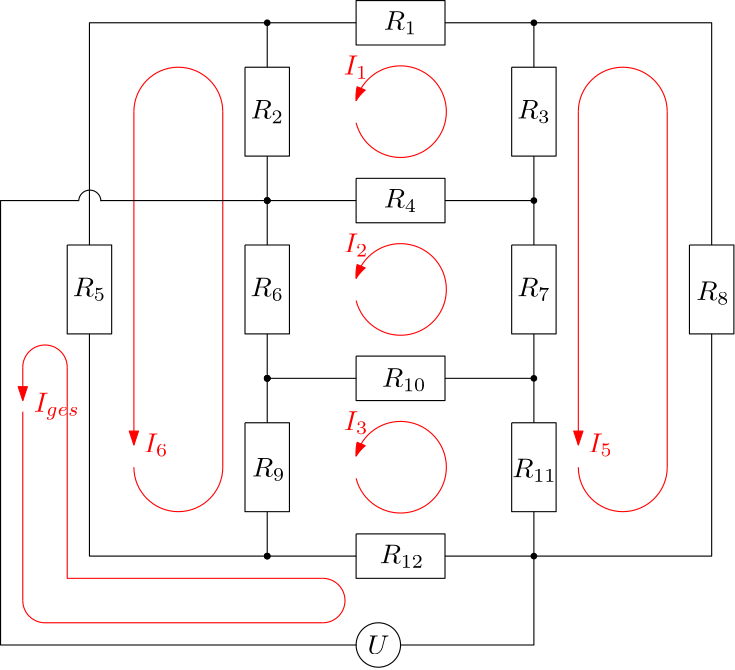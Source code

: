 <?xml version="1.0"?>
<!DOCTYPE ipe SYSTEM "ipe.dtd">
<ipe version="70005" creator="Ipe 7.1.5">
<info created="D:20140603191800" modified="D:20140603205924"/>
<ipestyle name="basic">
<symbol name="arrow/arc(spx)">
<path stroke="sym-stroke" fill="sym-stroke" pen="sym-pen">
0 0 m
-1 0.333 l
-1 -0.333 l
h
</path>
</symbol>
<symbol name="arrow/farc(spx)">
<path stroke="sym-stroke" fill="white" pen="sym-pen">
0 0 m
-1 0.333 l
-1 -0.333 l
h
</path>
</symbol>
<symbol name="mark/circle(sx)" transformations="translations">
<path fill="sym-stroke">
0.6 0 0 0.6 0 0 e
0.4 0 0 0.4 0 0 e
</path>
</symbol>
<symbol name="mark/disk(sx)" transformations="translations">
<path fill="sym-stroke">
0.6 0 0 0.6 0 0 e
</path>
</symbol>
<symbol name="mark/fdisk(sfx)" transformations="translations">
<group>
<path fill="sym-fill">
0.5 0 0 0.5 0 0 e
</path>
<path fill="sym-stroke" fillrule="eofill">
0.6 0 0 0.6 0 0 e
0.4 0 0 0.4 0 0 e
</path>
</group>
</symbol>
<symbol name="mark/box(sx)" transformations="translations">
<path fill="sym-stroke" fillrule="eofill">
-0.6 -0.6 m
0.6 -0.6 l
0.6 0.6 l
-0.6 0.6 l
h
-0.4 -0.4 m
0.4 -0.4 l
0.4 0.4 l
-0.4 0.4 l
h
</path>
</symbol>
<symbol name="mark/square(sx)" transformations="translations">
<path fill="sym-stroke">
-0.6 -0.6 m
0.6 -0.6 l
0.6 0.6 l
-0.6 0.6 l
h
</path>
</symbol>
<symbol name="mark/fsquare(sfx)" transformations="translations">
<group>
<path fill="sym-fill">
-0.5 -0.5 m
0.5 -0.5 l
0.5 0.5 l
-0.5 0.5 l
h
</path>
<path fill="sym-stroke" fillrule="eofill">
-0.6 -0.6 m
0.6 -0.6 l
0.6 0.6 l
-0.6 0.6 l
h
-0.4 -0.4 m
0.4 -0.4 l
0.4 0.4 l
-0.4 0.4 l
h
</path>
</group>
</symbol>
<symbol name="mark/cross(sx)" transformations="translations">
<group>
<path fill="sym-stroke">
-0.43 -0.57 m
0.57 0.43 l
0.43 0.57 l
-0.57 -0.43 l
h
</path>
<path fill="sym-stroke">
-0.43 0.57 m
0.57 -0.43 l
0.43 -0.57 l
-0.57 0.43 l
h
</path>
</group>
</symbol>
<symbol name="arrow/fnormal(spx)">
<path stroke="sym-stroke" fill="white" pen="sym-pen">
0 0 m
-1 0.333 l
-1 -0.333 l
h
</path>
</symbol>
<symbol name="arrow/pointed(spx)">
<path stroke="sym-stroke" fill="sym-stroke" pen="sym-pen">
0 0 m
-1 0.333 l
-0.8 0 l
-1 -0.333 l
h
</path>
</symbol>
<symbol name="arrow/fpointed(spx)">
<path stroke="sym-stroke" fill="white" pen="sym-pen">
0 0 m
-1 0.333 l
-0.8 0 l
-1 -0.333 l
h
</path>
</symbol>
<symbol name="arrow/linear(spx)">
<path stroke="sym-stroke" pen="sym-pen">
-1 0.333 m
0 0 l
-1 -0.333 l
</path>
</symbol>
<symbol name="arrow/fdouble(spx)">
<path stroke="sym-stroke" fill="white" pen="sym-pen">
0 0 m
-1 0.333 l
-1 -0.333 l
h
-1 0 m
-2 0.333 l
-2 -0.333 l
h
</path>
</symbol>
<symbol name="arrow/double(spx)">
<path stroke="sym-stroke" fill="sym-stroke" pen="sym-pen">
0 0 m
-1 0.333 l
-1 -0.333 l
h
-1 0 m
-2 0.333 l
-2 -0.333 l
h
</path>
</symbol>
<pen name="heavier" value="0.8"/>
<pen name="fat" value="1.2"/>
<pen name="ultrafat" value="2"/>
<symbolsize name="large" value="5"/>
<symbolsize name="small" value="2"/>
<symbolsize name="tiny" value="1.1"/>
<arrowsize name="large" value="10"/>
<arrowsize name="small" value="5"/>
<arrowsize name="tiny" value="3"/>
<color name="red" value="1 0 0"/>
<color name="green" value="0 1 0"/>
<color name="blue" value="0 0 1"/>
<color name="yellow" value="1 1 0"/>
<color name="orange" value="1 0.647 0"/>
<color name="gold" value="1 0.843 0"/>
<color name="purple" value="0.627 0.125 0.941"/>
<color name="gray" value="0.745"/>
<color name="brown" value="0.647 0.165 0.165"/>
<color name="navy" value="0 0 0.502"/>
<color name="pink" value="1 0.753 0.796"/>
<color name="seagreen" value="0.18 0.545 0.341"/>
<color name="turquoise" value="0.251 0.878 0.816"/>
<color name="violet" value="0.933 0.51 0.933"/>
<color name="darkblue" value="0 0 0.545"/>
<color name="darkcyan" value="0 0.545 0.545"/>
<color name="darkgray" value="0.663"/>
<color name="darkgreen" value="0 0.392 0"/>
<color name="darkmagenta" value="0.545 0 0.545"/>
<color name="darkorange" value="1 0.549 0"/>
<color name="darkred" value="0.545 0 0"/>
<color name="lightblue" value="0.678 0.847 0.902"/>
<color name="lightcyan" value="0.878 1 1"/>
<color name="lightgray" value="0.827"/>
<color name="lightgreen" value="0.565 0.933 0.565"/>
<color name="lightyellow" value="1 1 0.878"/>
<dashstyle name="dashed" value="[4] 0"/>
<dashstyle name="dotted" value="[1 3] 0"/>
<dashstyle name="dash dotted" value="[4 2 1 2] 0"/>
<dashstyle name="dash dot dotted" value="[4 2 1 2 1 2] 0"/>
<textsize name="large" value="\large"/>
<textsize name="Large" value="\Large"/>
<textsize name="LARGE" value="\LARGE"/>
<textsize name="huge" value="\huge"/>
<textsize name="Huge" value="\Huge"/>
<textsize name="small" value="\small"/>
<textsize name="footnote" value="\footnotesize"/>
<textsize name="tiny" value="\tiny"/>
<textstyle name="center" begin="\begin{center}" end="\end{center}"/>
<textstyle name="itemize" begin="\begin{itemize}" end="\end{itemize}"/>
<textstyle name="item" begin="\begin{itemize}\item{}" end="\end{itemize}"/>
<gridsize name="4 pts" value="4"/>
<gridsize name="8 pts (~3 mm)" value="8"/>
<gridsize name="16 pts (~6 mm)" value="16"/>
<gridsize name="32 pts (~12 mm)" value="32"/>
<gridsize name="10 pts (~3.5 mm)" value="10"/>
<gridsize name="20 pts (~7 mm)" value="20"/>
<gridsize name="14 pts (~5 mm)" value="14"/>
<gridsize name="28 pts (~10 mm)" value="28"/>
<gridsize name="56 pts (~20 mm)" value="56"/>
<anglesize name="90 deg" value="90"/>
<anglesize name="60 deg" value="60"/>
<anglesize name="45 deg" value="45"/>
<anglesize name="30 deg" value="30"/>
<anglesize name="22.5 deg" value="22.5"/>
<tiling name="falling" angle="-60" step="4" width="1"/>
<tiling name="rising" angle="30" step="4" width="1"/>
</ipestyle>
<page>
<layer name="alpha"/>
<view layers="alpha" active="alpha"/>
<path layer="alpha" matrix="1 0 0 1 32 0" stroke="black">
64 800 m
96 800 l
96 800 l
</path>
<path matrix="1 0 0 1 32 0" stroke="black">
128 800 m
160 800 l
160 800 l
</path>
<path matrix="1 0 0 1 32 0" stroke="black">
128 800 m
128 808 l
96 808 l
96 792 l
128 792 l
128 800 l
128 800 l
</path>
<path matrix="1 0 0 1 32 -64" stroke="black">
64 736 m
96 736 l
96 736 l
</path>
<path matrix="1 0 0 1 32 -32" stroke="black">
64 768 m
96 768 l
96 768 l
</path>
<path matrix="1 0 0 1 32 -32" stroke="black">
96 776 m
96 760 l
128 760 l
128 776 l
96 776 l
96 776 l
</path>
<path matrix="1 0 0 1 32 -64" stroke="black">
96 744 m
96 728 l
128 728 l
128 744 l
96 744 l
</path>
<path matrix="1 0 0 1 32 -128" stroke="black">
96 744 m
96 728 l
128 728 l
128 744 l
96 744 l
</path>
<path matrix="1 0 0 1 32 0" stroke="black">
152 656 m
168 656 l
168 624 l
152 624 l
152 656 l
152 656 l
</path>
<path matrix="1 0 0 1 32 64" stroke="black">
152 656 m
168 656 l
168 624 l
152 624 l
152 656 l
152 656 l
</path>
<path matrix="1 0 0 1 32 128" stroke="black">
152 656 m
168 656 l
168 624 l
152 624 l
152 656 l
152 656 l
</path>
<path matrix="1 0 0 1 32 0" stroke="black">
160 800 m
160 784 l
160 784 l
</path>
<path matrix="1 0 0 1 32 0" stroke="black">
160 752 m
160 736 l
</path>
<path matrix="1 0 0 1 32 0" stroke="black">
160 736 m
160 720 l
</path>
<path matrix="1 0 0 1 32 0" stroke="black">
160 688 m
160 672 l
</path>
<path matrix="1 0 0 1 32 0" stroke="black">
160 672 m
160 656 l
</path>
<path matrix="1 0 0 1 32 0" stroke="black">
160 624 m
160 608 l
</path>
<path matrix="1 0 0 1 -24 32" stroke="black">
8 0 0 8 160 544 e
</path>
<text matrix="1 0 0 1 -24 32" transformations="translations" pos="160 544" stroke="black" type="label" width="7.888" height="6.808" depth="0" halign="center" valign="center">$U$</text>
<use matrix="1 0 0 1 32 0" name="mark/disk(sx)" pos="160 672" size="small" stroke="black"/>
<use matrix="1 0 0 1 32 0" name="mark/disk(sx)" pos="64 672" size="small" stroke="black"/>
<use matrix="1 0 0 1 32 0" name="mark/disk(sx)" pos="64 736" size="small" stroke="black"/>
<use matrix="1 0 0 1 32 0" name="mark/disk(sx)" pos="160 800" size="small" stroke="black"/>
<use matrix="1 0 0 1 32 0" name="mark/disk(sx)" pos="160 736" size="small" stroke="black"/>
<use matrix="1 0 0 1 32 0" name="mark/disk(sx)" pos="160 608" size="small" stroke="black"/>
<use matrix="1 0 0 1 32 0" name="mark/disk(sx)" pos="64 608" size="small" stroke="black"/>
<text matrix="1 0 0 1 36 0" transformations="translations" pos="108 800" stroke="black" type="label" width="12.034" height="6.812" depth="1.49" halign="center" valign="center">$R_1$</text>
<text matrix="1 0 0 1 -12 -32" transformations="translations" pos="108 800" stroke="black" type="label" width="12.034" height="6.812" depth="1.49" halign="center" valign="center">$R_2$</text>
<text matrix="1 0 0 1 84 -32" transformations="translations" pos="108 800" stroke="black" type="label" width="12.034" height="6.812" depth="1.49" halign="center" valign="center">$R_3$</text>
<text matrix="1 0 0 1 36 -64" transformations="translations" pos="108 800" stroke="black" type="label" width="12.034" height="6.812" depth="1.49" halign="center" valign="center">$R_4$</text>
<text matrix="1 0 0 1 -12 -96" transformations="translations" pos="108 800" stroke="black" type="label" width="12.034" height="6.812" depth="1.49" halign="center" valign="center">$R_6$</text>
<text matrix="1 0 0 1 84 -96" transformations="translations" pos="108 800" stroke="black" type="label" width="12.034" height="6.812" depth="1.49" halign="center" valign="center">$R_7$</text>
<path matrix="1 0 0 1 -223.866 159.763" stroke="black">
252 576 m
4 0 0 -4 256 576 260 576 a
</path>
<path matrix="1 0 0 1 32 0" stroke="red" rarrow="arc/small">
96 772 m
16.4924 0 0 -16.4924 112 768 96 764 a
</path>
<path matrix="1 0 0 1 32 -64" stroke="red" rarrow="arc/small">
96 772 m
16.4924 0 0 -16.4924 112 768 96 764 a
</path>
<path matrix="1 0 0 1 32 -128" stroke="red" rarrow="arc/small">
96 772 m
16.4924 0 0 -16.4924 112 768 96 764 a
</path>
<text matrix="1 0 0 1 16 16" transformations="translations" pos="112 768" stroke="red" type="label" width="8.849" height="6.812" depth="1.49" halign="center" valign="center">$I_1$</text>
<text matrix="1 0 0 1 16 -48" transformations="translations" pos="112 768" stroke="red" type="label" width="8.849" height="6.812" depth="1.49" halign="center" valign="center">$I_2$</text>
<text matrix="1 0 0 1 16 -112" transformations="translations" pos="112 768" stroke="red" type="label" width="8.849" height="6.812" depth="1.49" halign="center" valign="center">$I_3$</text>
<text matrix="1 0 0 1 104 -120" transformations="translations" pos="112 768" stroke="red" type="label" width="8.849" height="6.812" depth="1.49" halign="center" valign="center">$I_5$</text>
<text matrix="1 0 0 1 -56 -120" transformations="translations" pos="112 768" stroke="red" type="label" width="8.849" height="6.812" depth="1.49" halign="center" valign="center">$I_6$</text>
<path matrix="1 0 0 1 -64 128" stroke="black">
152 656 m
168 656 l
168 624 l
152 624 l
152 656 l
152 656 l
</path>
<path matrix="1 0 0 1 -64 0" stroke="black">
160 800 m
160 784 l
160 784 l
</path>
<path matrix="1 0 0 1 -64 0" stroke="black">
160 752 m
160 736 l
</path>
<use matrix="1 0 0 1 -64 0" name="mark/disk(sx)" pos="160 800" size="small" stroke="black"/>
<use matrix="1 0 0 1 -64 0" name="mark/disk(sx)" pos="160 736" size="small" stroke="black"/>
<path matrix="1 0 0 1 -64 64" stroke="black">
152 656 m
168 656 l
168 624 l
152 624 l
152 656 l
152 656 l
</path>
<path matrix="1 0 0 1 -64 -64" stroke="black">
160 800 m
160 784 l
160 784 l
</path>
<path matrix="1 0 0 1 -64 -64" stroke="black">
160 752 m
160 736 l
</path>
<use matrix="1 0 0 1 -64 -64" name="mark/disk(sx)" pos="160 800" size="small" stroke="black"/>
<use matrix="1 0 0 1 -64 -64" name="mark/disk(sx)" pos="160 736" size="small" stroke="black"/>
<text matrix="1 0 0 1 -76 -96" transformations="translations" pos="108 800" stroke="black" type="label" width="12.034" height="6.812" depth="1.49" halign="center" valign="center">$R_5$</text>
<path matrix="1 0 0 1 -64 0" stroke="black">
152 656 m
168 656 l
168 624 l
152 624 l
152 656 l
152 656 l
</path>
<path matrix="1 0 0 1 -64 -128" stroke="black">
160 800 m
160 784 l
160 784 l
</path>
<path matrix="1 0 0 1 -64 -128" stroke="black">
160 752 m
160 736 l
</path>
<use matrix="1 0 0 1 -64 -128" name="mark/disk(sx)" pos="160 800" size="small" stroke="black"/>
<use matrix="1 0 0 1 -64 -128" name="mark/disk(sx)" pos="160 736" size="small" stroke="black"/>
<path matrix="1 0 0 1 32 0" stroke="black">
64 608 m
96 608 l
96 608 l
</path>
<path matrix="1 0 0 1 32 0" stroke="black">
128 736 m
160 736 l
</path>
<path matrix="1 0 0 1 32 0" stroke="black">
128 672 m
160 672 l
</path>
<path matrix="1 0 0 1 32 0" stroke="black">
128 608 m
160 608 l
</path>
<path matrix="1 0 0 1 32 0" stroke="black">
160 608 m
224 608 l
224 672 l
224 688 l
224 688 l
</path>
<path matrix="1 0 0 1 32 0" stroke="black">
224 720 m
224 800 l
160 800 l
160 800 l
</path>
<path matrix="1 0 0 1 32 0" stroke="black">
64 800 m
0 800 l
0 720 l
0 720 l
</path>
<path matrix="1 0 0 1 32 0" stroke="black">
0 688 m
0 608 l
64 608 l
</path>
<path matrix="1 0 0 1 96 64" stroke="black">
152 656 m
168 656 l
168 624 l
152 624 l
152 656 l
152 656 l
</path>
<path matrix="1 0 0 1 -128 64" stroke="black">
152 656 m
168 656 l
168 624 l
152 624 l
152 656 l
152 656 l
</path>
<text matrix="1 0 0 1 -1.59366 0" transformations="translations" pos="252 700" stroke="black" type="label" width="12.034" height="6.812" depth="1.49" valign="baseline">$R_8$</text>
<path matrix="1 0 0 1 0 128" stroke="red">
208 640 m
16 0 0 -16 224 640 240 640 a
</path>
<path matrix="1 0 0 1 -160 128" stroke="red">
208 640 m
16 0 0 -16 224 640 240 640 a
</path>
<path stroke="red">
208 640 m
16 0 0 16 224 640 240 640 a
</path>
<path matrix="1 0 0 1 -160 0" stroke="red">
208 640 m
16 0 0 16 224 640 240 640 a
</path>
<path stroke="red">
240 768 m
240 640 l
240 640 l
</path>
<path matrix="1 0 0 1 0 8" stroke="red" arrow="normal/small">
48 760 m
48 640 l
</path>
<path stroke="red">
80 768 m
80 640 l
80 640 l
</path>
<path stroke="red" arrow="normal/small">
208 768 m
208 648 l
</path>
<text matrix="1 0 0 1 -0.538658 0.807987" transformations="translations" pos="137.887 668.019" stroke="black" type="label" width="16.005" height="6.812" depth="1.49" valign="baseline">$R_{10}$</text>
<text matrix="1 0 0 1 -1.61597 1.07732" transformations="translations" pos="138.156 604.188" stroke="black" type="label" width="16.005" height="6.812" depth="1.49" valign="baseline">$R_{12}$</text>
<text transformations="translations" pos="90.485 636.508" stroke="black" type="label" width="12.034" height="6.812" depth="1.49" valign="baseline">$R_9$</text>
<text matrix="1 0 0 1 -2.69329 0.269329" transformations="translations" pos="186.905 635.969" stroke="black" type="label" width="16.005" height="6.812" depth="1.49" valign="baseline">$R_{11}$</text>
<path stroke="black">
36 736 m
96 736 l
</path>
<path stroke="black">
28 736 m
0 736 l
0 576 l
128 576 l
88 576 l
</path>
<path stroke="black">
144 576 m
192 576 l
192 608 l
</path>
<path stroke="red">
116 600 m
24 600 l
24 676 l
</path>
<path stroke="red">
8 676 m
8 0 0 -8 16 676 24 676 a
</path>
<path stroke="red" arrow="normal/small">
8 676 m
8 664 l
</path>
<path stroke="red">
116 600 m
8 0 0 -8 116 592 116 584 a
</path>
<path stroke="red">
116 584 m
16 584 l
</path>
<path stroke="red">
8 660 m
8 592 l
</path>
<path stroke="red">
16 584 m
8 0 0 -8 16 592 8 592 a
</path>
<text transformations="translations" pos="12 660" stroke="red" type="label" width="16.555" height="6.808" depth="2.85" valign="baseline">$I_{ges}$</text>
</page>
</ipe>
